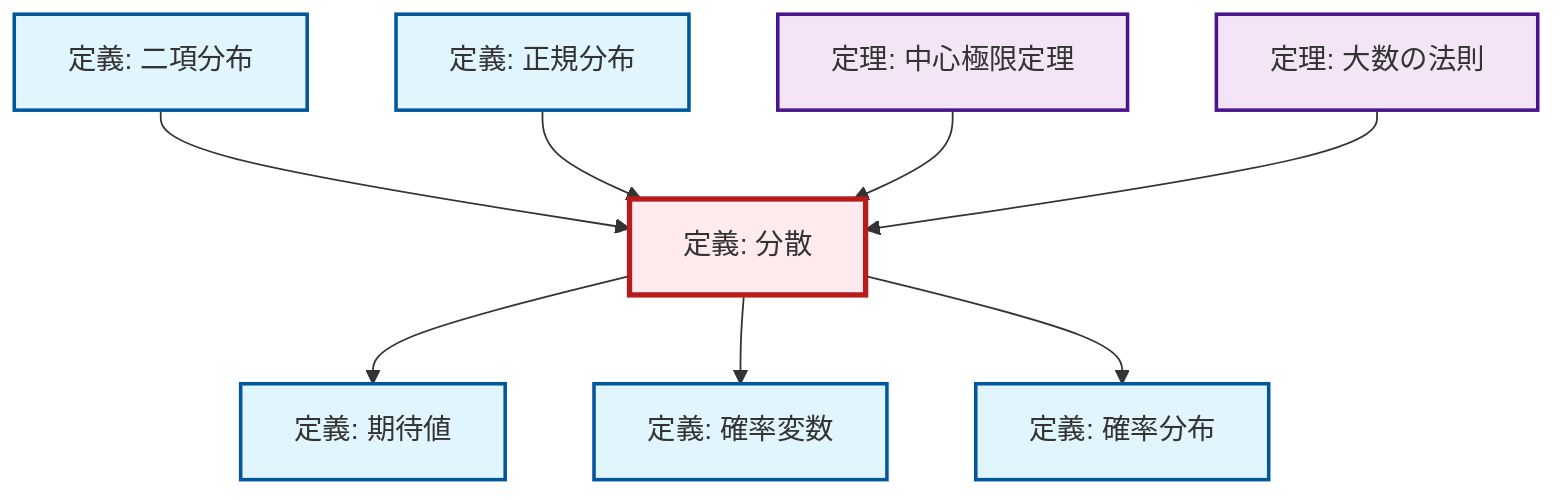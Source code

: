 graph TD
    classDef definition fill:#e1f5fe,stroke:#01579b,stroke-width:2px
    classDef theorem fill:#f3e5f5,stroke:#4a148c,stroke-width:2px
    classDef axiom fill:#fff3e0,stroke:#e65100,stroke-width:2px
    classDef example fill:#e8f5e9,stroke:#1b5e20,stroke-width:2px
    classDef current fill:#ffebee,stroke:#b71c1c,stroke-width:3px
    def-probability-distribution["定義: 確率分布"]:::definition
    def-expectation["定義: 期待値"]:::definition
    def-random-variable["定義: 確率変数"]:::definition
    def-binomial-distribution["定義: 二項分布"]:::definition
    thm-law-of-large-numbers["定理: 大数の法則"]:::theorem
    def-normal-distribution["定義: 正規分布"]:::definition
    thm-central-limit["定理: 中心極限定理"]:::theorem
    def-variance["定義: 分散"]:::definition
    def-binomial-distribution --> def-variance
    def-normal-distribution --> def-variance
    def-variance --> def-expectation
    def-variance --> def-random-variable
    thm-central-limit --> def-variance
    thm-law-of-large-numbers --> def-variance
    def-variance --> def-probability-distribution
    class def-variance current